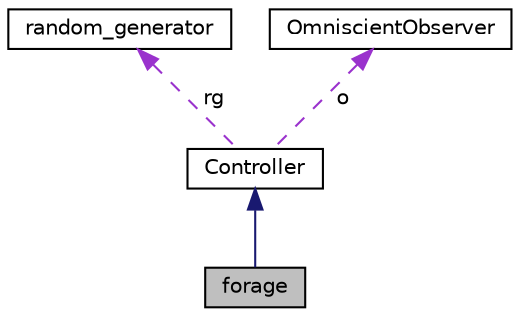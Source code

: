 digraph "forage"
{
 // LATEX_PDF_SIZE
  edge [fontname="Helvetica",fontsize="10",labelfontname="Helvetica",labelfontsize="10"];
  node [fontname="Helvetica",fontsize="10",shape=record];
  Node1 [label="forage",height=0.2,width=0.4,color="black", fillcolor="grey75", style="filled", fontcolor="black",tooltip=" "];
  Node2 -> Node1 [dir="back",color="midnightblue",fontsize="10",style="solid",fontname="Helvetica"];
  Node2 [label="Controller",height=0.2,width=0.4,color="black", fillcolor="white", style="filled",URL="$classController.html",tooltip=" "];
  Node3 -> Node2 [dir="back",color="darkorchid3",fontsize="10",style="dashed",label=" rg" ,fontname="Helvetica"];
  Node3 [label="random_generator",height=0.2,width=0.4,color="black", fillcolor="white", style="filled",URL="$classrandom__generator.html",tooltip=" "];
  Node4 -> Node2 [dir="back",color="darkorchid3",fontsize="10",style="dashed",label=" o" ,fontname="Helvetica"];
  Node4 [label="OmniscientObserver",height=0.2,width=0.4,color="black", fillcolor="white", style="filled",URL="$classOmniscientObserver.html",tooltip=" "];
}
